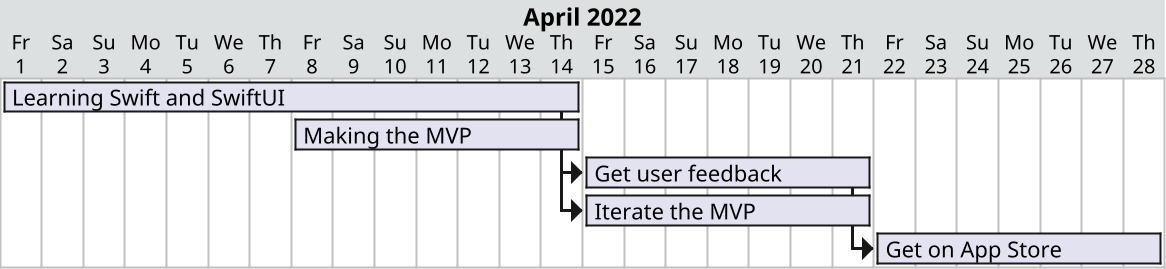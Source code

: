 @startgantt
' title an overly optimistic expectation
scale 2

Project starts 2022-04-01
projectscale daily zoom 1.3
' projectscale weekly zoom 4
hide footbox

[Learning Swift and SwiftUI] as [task1]  lasts 14 days and starts 2022-04-01
[Making the MVP] as [task2]    lasts  7 days and starts 2022-04-08
[Get user feedback] as [task3] lasts  7 days and starts at [task1]'s end
[Iterate the MVP] as [task4]   lasts  7 days and starts at [task1]'s end
[Get on App Store] as [task5]  lasts  7 days and starts at [task3]'s end

<style>
ganttDiagram {
    timeline {
        BackgroundColor #dce0e0
    }
}
</style>
@endgantt